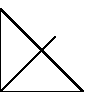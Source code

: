 beginfig(1);
draw (20,20)--(0,0)--(0,30)--(30,0)--(0,0);
endfig;

beginfig(3);
z0 = (0,0);    z1 = (60,40);
z2 = (40,90);  z3 = (10,70);
z4 = (30,50);
draw z0..z1..z2..z3..z4;
dotlabels.top(0,2,4);
dotlabels.lft(3);
dotlabels.lrt(1);
endfig;

beginfig(104);
z0 = (0,0);    z1 = (60,40);
z2 = (40,90);  z3 = (10,70);
z4 = (30,50);
draw z0..z1..z2..z3..z4..cycle;
dotlabels.top(2,4);
dotlabels.lft(0,3);
dotlabels.lrt(1);
endfig;

beginfig(204);
z0 = (0,0);    z1 = (60,40);
z2 = (40,90);  z3 = (10,70);
z4 = (30,50);
draw z0..z1..z2..z3--z4--cycle;
%dotlabels.top(2,4);
%dotlabels.lft(0,3);
%dotlabels.lrt(1);
endfig;

beginfig(5);
z0 = (0,0);    z1 = (60,40);
z2 = (40,90);  z3 = (10,70);
z4 = (30,50);
path p; p = z0..z1..z2..z3..z4;
draw p;
for t=0 upto 3:
  draw point t of p--postcontrol t of p
    --precontrol t+1 of p--point t+1 of p
    %dashed (evenly scaled .5)
    ;
endfor
%dotlabels.top(0,2,4);
%dotlabels.lft(3);
%dotlabels.lrt(1);
endfig;

beginfig(6);
z0 = (0,0);    z1 = (60,40);
z2 = (40,90);  z3 = (10,70);
z4 = (30,50);
draw z0..z1{up}..z2{left}..z3..z4;
%dotlabels.top(0,2,4);
%dotlabels.lft(3);
%dotlabels.lrt(1);
endfig;

beginfig(7)
for a=0 upto 9:
  draw (0,0){dir 45}..{dir -10a}(6cm,0);
endfor
endfig;

beginfig(8)
for a=0 upto 7:
  draw (0,0){dir 45}..{dir 10a}(6cm,0);
endfor
endfig;

beginfig(109);
z2=-z0=(1in,0); z1=(0,.2in);
draw z0{up}..z1{right}..z2{down};
%dotlabels.bot(0,1,2);
endfig;

beginfig(209);
z2=-z0=(1in,0); z1=(0,.2in);
draw z0{up}...z1{right}...z2{down};
%dotlabels.bot(0,1,2);
endfig;

beginfig(110);
numeric u; 10u=1.5in;
-z0=z3=(5u,0);
(-x1,y1)=z2=(3u,2u);
draw z0..z1..z2..z3;
%dotlabels.bot(0,1,2,3);
endfig;

beginfig(210);
numeric u; 10u=1.5in;
-z0=z3=(5u,0);
(-x1,y1)=z2=(3u,2u);
draw z0..z1..tension 1.3..z2..z3;
%dotlabels.bot(0,1,2,3);
endfig;

beginfig(310);
numeric u; 10u=1.5in;
-z0=z3=(5u,0);
(-x1,y1)=z2=(3u,2u);
draw z0..z1..tension 1.5 and 1..z2..z3;
%dotlabels.bot(0,1,2,3);
endfig;

beginfig(111);
numeric u, c; 10u=1.4in; c=0;
z1=(0,0); (x0,-y0)=z2=(2u,5u);
draw z0{curl c}..z1..{curl c}z2;
%dotlabels.rt(0,1,2);
endfig;

beginfig(211);
numeric u, c; 10u=1.4in; c=1;
z1=(0,0); (x0,-y0)=z2=(2u,5u);
draw z0{curl c}..z1..{curl c}z2;
%dotlabels.rt(0,1,2);
endfig;

beginfig(311);
numeric u, c; 10u=1.4in; c=2;
z1=(0,0); (x0,-y0)=z2=(2u,5u);
draw z0{curl c}..z1..{curl c}z2;
%dotlabels.rt(0,1,2);
endfig;

beginfig(411);
numeric u, c; 10u=1.4in; c=infinity;
z1=(0,0); (x0,-y0)=z2=(2u,5u);
draw z0{curl c}..z1..{curl c}z2;
%dotlabels.rt(0,1,2);
endfig;
